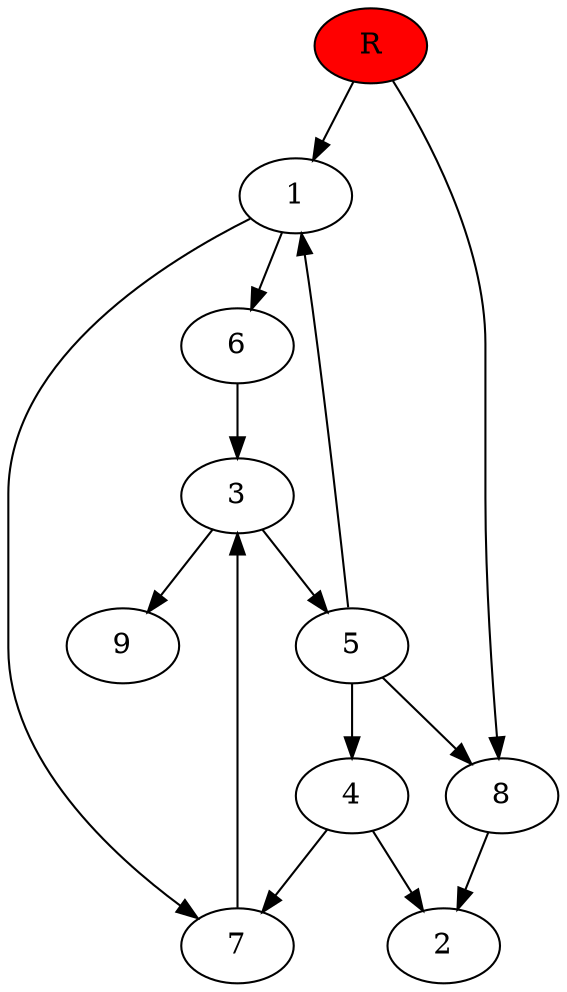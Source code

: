 digraph prb13105 {
	1
	2
	3
	4
	5
	6
	7
	8
	R [fillcolor="#ff0000" style=filled]
	1 -> 6
	1 -> 7
	3 -> 5
	3 -> 9
	4 -> 2
	4 -> 7
	5 -> 1
	5 -> 4
	5 -> 8
	6 -> 3
	7 -> 3
	8 -> 2
	R -> 1
	R -> 8
}
